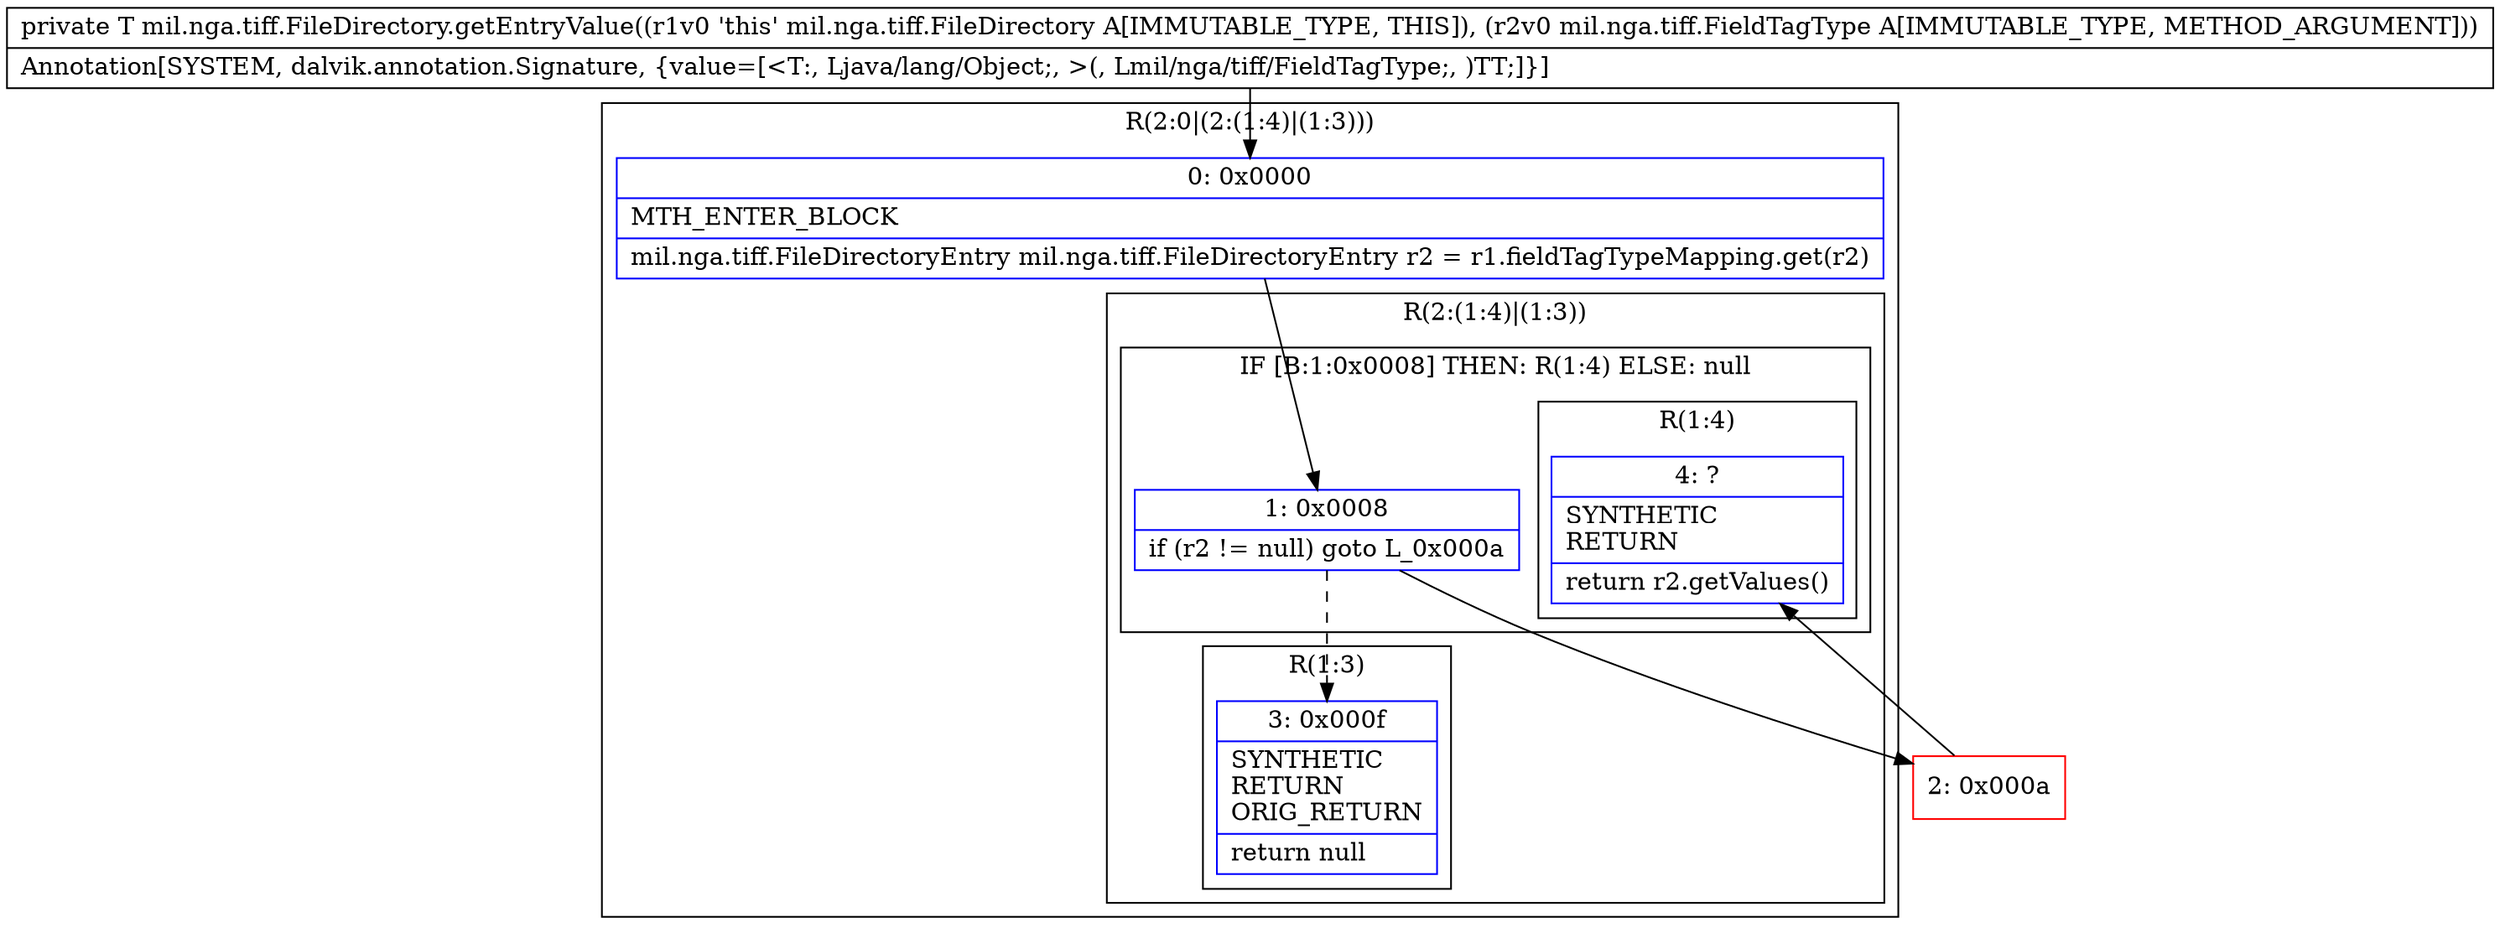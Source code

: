 digraph "CFG formil.nga.tiff.FileDirectory.getEntryValue(Lmil\/nga\/tiff\/FieldTagType;)Ljava\/lang\/Object;" {
subgraph cluster_Region_585637414 {
label = "R(2:0|(2:(1:4)|(1:3)))";
node [shape=record,color=blue];
Node_0 [shape=record,label="{0\:\ 0x0000|MTH_ENTER_BLOCK\l|mil.nga.tiff.FileDirectoryEntry mil.nga.tiff.FileDirectoryEntry r2 = r1.fieldTagTypeMapping.get(r2)\l}"];
subgraph cluster_Region_1344464223 {
label = "R(2:(1:4)|(1:3))";
node [shape=record,color=blue];
subgraph cluster_IfRegion_272915395 {
label = "IF [B:1:0x0008] THEN: R(1:4) ELSE: null";
node [shape=record,color=blue];
Node_1 [shape=record,label="{1\:\ 0x0008|if (r2 != null) goto L_0x000a\l}"];
subgraph cluster_Region_1322865986 {
label = "R(1:4)";
node [shape=record,color=blue];
Node_4 [shape=record,label="{4\:\ ?|SYNTHETIC\lRETURN\l|return r2.getValues()\l}"];
}
}
subgraph cluster_Region_1800777858 {
label = "R(1:3)";
node [shape=record,color=blue];
Node_3 [shape=record,label="{3\:\ 0x000f|SYNTHETIC\lRETURN\lORIG_RETURN\l|return null\l}"];
}
}
}
Node_2 [shape=record,color=red,label="{2\:\ 0x000a}"];
MethodNode[shape=record,label="{private T mil.nga.tiff.FileDirectory.getEntryValue((r1v0 'this' mil.nga.tiff.FileDirectory A[IMMUTABLE_TYPE, THIS]), (r2v0 mil.nga.tiff.FieldTagType A[IMMUTABLE_TYPE, METHOD_ARGUMENT]))  | Annotation[SYSTEM, dalvik.annotation.Signature, \{value=[\<T:, Ljava\/lang\/Object;, \>(, Lmil\/nga\/tiff\/FieldTagType;, )TT;]\}]\l}"];
MethodNode -> Node_0;
Node_0 -> Node_1;
Node_1 -> Node_2;
Node_1 -> Node_3[style=dashed];
Node_2 -> Node_4;
}


